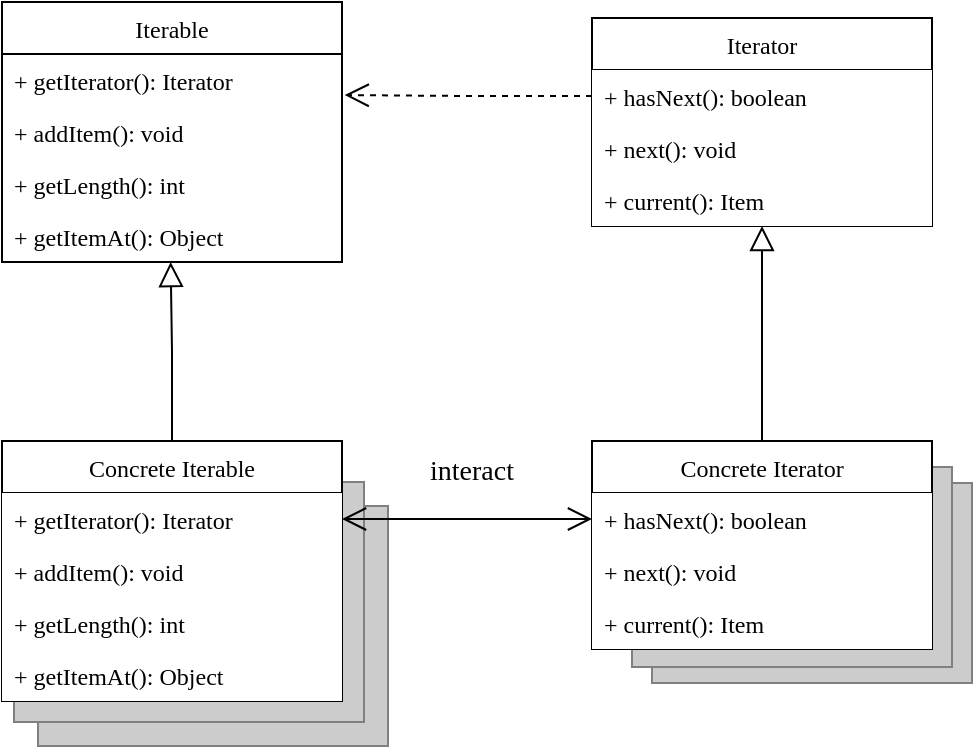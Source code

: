 <mxfile version="15.9.4" type="device"><diagram id="j0c3Ljn0r_Egi7up2mbZ" name="Page-1"><mxGraphModel dx="782" dy="436" grid="1" gridSize="10" guides="1" tooltips="1" connect="1" arrows="1" fold="1" page="1" pageScale="1" pageWidth="827" pageHeight="1169" math="0" shadow="0"><root><mxCell id="0"/><mxCell id="1" parent="0"/><mxCell id="-CvxBEBSvz9qIT2Xpkly-47" value="" style="rounded=0;whiteSpace=wrap;html=1;fontFamily=Verdana;fillColor=#CCCCCC;strokeColor=#808080;" vertex="1" parent="1"><mxGeometry x="273" y="366" width="175" height="120" as="geometry"/></mxCell><mxCell id="-CvxBEBSvz9qIT2Xpkly-25" value="" style="rounded=0;whiteSpace=wrap;html=1;fontFamily=Verdana;fillColor=#CCCCCC;strokeColor=#808080;" vertex="1" parent="1"><mxGeometry x="261" y="354" width="175" height="120" as="geometry"/></mxCell><mxCell id="-CvxBEBSvz9qIT2Xpkly-2" value="Iterable" style="swimlane;fontStyle=0;childLayout=stackLayout;horizontal=1;startSize=26;fillColor=none;horizontalStack=0;resizeParent=1;resizeParentMax=0;resizeLast=0;collapsible=1;marginBottom=0;fontFamily=Verdana;" vertex="1" parent="1"><mxGeometry x="255" y="114" width="170" height="130" as="geometry"/></mxCell><mxCell id="-CvxBEBSvz9qIT2Xpkly-3" value="+ getIterator(): Iterator" style="text;strokeColor=none;fillColor=none;align=left;verticalAlign=top;spacingLeft=4;spacingRight=4;overflow=hidden;rotatable=0;points=[[0,0.5],[1,0.5]];portConstraint=eastwest;fontFamily=Verdana;" vertex="1" parent="-CvxBEBSvz9qIT2Xpkly-2"><mxGeometry y="26" width="170" height="26" as="geometry"/></mxCell><mxCell id="-CvxBEBSvz9qIT2Xpkly-39" value="+ addItem(): void" style="text;strokeColor=none;fillColor=none;align=left;verticalAlign=top;spacingLeft=4;spacingRight=4;overflow=hidden;rotatable=0;points=[[0,0.5],[1,0.5]];portConstraint=eastwest;fontFamily=Verdana;" vertex="1" parent="-CvxBEBSvz9qIT2Xpkly-2"><mxGeometry y="52" width="170" height="26" as="geometry"/></mxCell><mxCell id="-CvxBEBSvz9qIT2Xpkly-40" value="+ getLength(): int" style="text;strokeColor=none;fillColor=none;align=left;verticalAlign=top;spacingLeft=4;spacingRight=4;overflow=hidden;rotatable=0;points=[[0,0.5],[1,0.5]];portConstraint=eastwest;fontFamily=Verdana;" vertex="1" parent="-CvxBEBSvz9qIT2Xpkly-2"><mxGeometry y="78" width="170" height="26" as="geometry"/></mxCell><mxCell id="-CvxBEBSvz9qIT2Xpkly-41" value="+ getItemAt(): Object" style="text;strokeColor=none;fillColor=none;align=left;verticalAlign=top;spacingLeft=4;spacingRight=4;overflow=hidden;rotatable=0;points=[[0,0.5],[1,0.5]];portConstraint=eastwest;fontFamily=Verdana;" vertex="1" parent="-CvxBEBSvz9qIT2Xpkly-2"><mxGeometry y="104" width="170" height="26" as="geometry"/></mxCell><mxCell id="-CvxBEBSvz9qIT2Xpkly-8" value="Iterator" style="swimlane;fontStyle=0;childLayout=stackLayout;horizontal=1;startSize=26;fillColor=default;horizontalStack=0;resizeParent=1;resizeParentMax=0;resizeLast=0;collapsible=1;marginBottom=0;fontFamily=Verdana;" vertex="1" parent="1"><mxGeometry x="550" y="122" width="170" height="104" as="geometry"/></mxCell><mxCell id="-CvxBEBSvz9qIT2Xpkly-12" value="+ hasNext(): boolean" style="text;strokeColor=none;fillColor=default;align=left;verticalAlign=top;spacingLeft=4;spacingRight=4;overflow=hidden;rotatable=0;points=[[0,0.5],[1,0.5]];portConstraint=eastwest;fontFamily=Verdana;" vertex="1" parent="-CvxBEBSvz9qIT2Xpkly-8"><mxGeometry y="26" width="170" height="26" as="geometry"/></mxCell><mxCell id="-CvxBEBSvz9qIT2Xpkly-13" value="+ next(): void" style="text;strokeColor=none;fillColor=default;align=left;verticalAlign=top;spacingLeft=4;spacingRight=4;overflow=hidden;rotatable=0;points=[[0,0.5],[1,0.5]];portConstraint=eastwest;fontFamily=Verdana;" vertex="1" parent="-CvxBEBSvz9qIT2Xpkly-8"><mxGeometry y="52" width="170" height="26" as="geometry"/></mxCell><mxCell id="-CvxBEBSvz9qIT2Xpkly-14" value="+ current(): Item" style="text;strokeColor=none;fillColor=default;align=left;verticalAlign=top;spacingLeft=4;spacingRight=4;overflow=hidden;rotatable=0;points=[[0,0.5],[1,0.5]];portConstraint=eastwest;fontFamily=Verdana;" vertex="1" parent="-CvxBEBSvz9qIT2Xpkly-8"><mxGeometry y="78" width="170" height="26" as="geometry"/></mxCell><mxCell id="-CvxBEBSvz9qIT2Xpkly-28" value="" style="group" vertex="1" connectable="0" parent="1"><mxGeometry x="550" y="333.5" width="190" height="121" as="geometry"/></mxCell><mxCell id="-CvxBEBSvz9qIT2Xpkly-24" value="" style="rounded=0;whiteSpace=wrap;html=1;fontFamily=Verdana;fillColor=#CCCCCC;strokeColor=#808080;" vertex="1" parent="-CvxBEBSvz9qIT2Xpkly-28"><mxGeometry x="30" y="21" width="160" height="100" as="geometry"/></mxCell><mxCell id="-CvxBEBSvz9qIT2Xpkly-19" value="" style="rounded=0;whiteSpace=wrap;html=1;fontFamily=Verdana;fillColor=#CCCCCC;strokeColor=#808080;" vertex="1" parent="-CvxBEBSvz9qIT2Xpkly-28"><mxGeometry x="20" y="13" width="160" height="100" as="geometry"/></mxCell><mxCell id="-CvxBEBSvz9qIT2Xpkly-15" value="Concrete Iterator" style="swimlane;fontStyle=0;childLayout=stackLayout;horizontal=1;startSize=26;horizontalStack=0;resizeParent=1;resizeParentMax=0;resizeLast=0;collapsible=1;marginBottom=0;fontFamily=Verdana;fillColor=default;" vertex="1" parent="-CvxBEBSvz9qIT2Xpkly-28"><mxGeometry width="170" height="104" as="geometry"/></mxCell><mxCell id="-CvxBEBSvz9qIT2Xpkly-16" value="+ hasNext(): boolean" style="text;align=left;verticalAlign=top;spacingLeft=4;spacingRight=4;overflow=hidden;rotatable=0;points=[[0,0.5],[1,0.5]];portConstraint=eastwest;fontFamily=Verdana;fillColor=default;" vertex="1" parent="-CvxBEBSvz9qIT2Xpkly-15"><mxGeometry y="26" width="170" height="26" as="geometry"/></mxCell><mxCell id="-CvxBEBSvz9qIT2Xpkly-17" value="+ next(): void" style="text;strokeColor=none;fillColor=default;align=left;verticalAlign=top;spacingLeft=4;spacingRight=4;overflow=hidden;rotatable=0;points=[[0,0.5],[1,0.5]];portConstraint=eastwest;fontFamily=Verdana;" vertex="1" parent="-CvxBEBSvz9qIT2Xpkly-15"><mxGeometry y="52" width="170" height="26" as="geometry"/></mxCell><mxCell id="-CvxBEBSvz9qIT2Xpkly-18" value="+ current(): Item" style="text;align=left;verticalAlign=top;spacingLeft=4;spacingRight=4;overflow=hidden;rotatable=0;points=[[0,0.5],[1,0.5]];portConstraint=eastwest;fontFamily=Verdana;fillColor=default;" vertex="1" parent="-CvxBEBSvz9qIT2Xpkly-15"><mxGeometry y="78" width="170" height="26" as="geometry"/></mxCell><mxCell id="-CvxBEBSvz9qIT2Xpkly-30" style="edgeStyle=orthogonalEdgeStyle;rounded=0;orthogonalLoop=1;jettySize=auto;html=1;fontFamily=Verdana;endArrow=block;endFill=0;endSize=10;entryX=0.5;entryY=1;entryDx=0;entryDy=0;" edge="1" parent="1" source="-CvxBEBSvz9qIT2Xpkly-15" target="-CvxBEBSvz9qIT2Xpkly-8"><mxGeometry relative="1" as="geometry"><mxPoint x="634" y="250" as="targetPoint"/><Array as="points"><mxPoint x="635" y="270"/><mxPoint x="635" y="270"/></Array></mxGeometry></mxCell><mxCell id="-CvxBEBSvz9qIT2Xpkly-38" style="edgeStyle=orthogonalEdgeStyle;rounded=0;orthogonalLoop=1;jettySize=auto;html=1;entryX=1.008;entryY=0.358;entryDx=0;entryDy=0;entryPerimeter=0;fontFamily=Verdana;startArrow=none;startFill=0;endArrow=open;endFill=0;startSize=10;endSize=10;dashed=1;" edge="1" parent="1" source="-CvxBEBSvz9qIT2Xpkly-12" target="-CvxBEBSvz9qIT2Xpkly-2"><mxGeometry relative="1" as="geometry"/></mxCell><mxCell id="-CvxBEBSvz9qIT2Xpkly-48" style="edgeStyle=orthogonalEdgeStyle;rounded=0;orthogonalLoop=1;jettySize=auto;html=1;entryX=0.496;entryY=1;entryDx=0;entryDy=0;entryPerimeter=0;fontFamily=Verdana;startArrow=none;startFill=0;endArrow=block;endFill=0;startSize=10;endSize=10;" edge="1" parent="1" source="-CvxBEBSvz9qIT2Xpkly-42" target="-CvxBEBSvz9qIT2Xpkly-41"><mxGeometry relative="1" as="geometry"/></mxCell><mxCell id="-CvxBEBSvz9qIT2Xpkly-42" value="Concrete Iterable" style="swimlane;fontStyle=0;childLayout=stackLayout;horizontal=1;startSize=26;fillColor=#FFFFFF;horizontalStack=0;resizeParent=1;resizeParentMax=0;resizeLast=0;collapsible=1;marginBottom=0;fontFamily=Verdana;" vertex="1" parent="1"><mxGeometry x="255" y="333.5" width="170" height="130" as="geometry"/></mxCell><mxCell id="-CvxBEBSvz9qIT2Xpkly-43" value="+ getIterator(): Iterator" style="text;align=left;verticalAlign=top;spacingLeft=4;spacingRight=4;overflow=hidden;rotatable=0;points=[[0,0.5],[1,0.5]];portConstraint=eastwest;fontFamily=Verdana;fillColor=default;" vertex="1" parent="-CvxBEBSvz9qIT2Xpkly-42"><mxGeometry y="26" width="170" height="26" as="geometry"/></mxCell><mxCell id="-CvxBEBSvz9qIT2Xpkly-44" value="+ addItem(): void" style="text;align=left;verticalAlign=top;spacingLeft=4;spacingRight=4;overflow=hidden;rotatable=0;points=[[0,0.5],[1,0.5]];portConstraint=eastwest;fontFamily=Verdana;fillColor=default;" vertex="1" parent="-CvxBEBSvz9qIT2Xpkly-42"><mxGeometry y="52" width="170" height="26" as="geometry"/></mxCell><mxCell id="-CvxBEBSvz9qIT2Xpkly-45" value="+ getLength(): int" style="text;align=left;verticalAlign=top;spacingLeft=4;spacingRight=4;overflow=hidden;rotatable=0;points=[[0,0.5],[1,0.5]];portConstraint=eastwest;fontFamily=Verdana;fillColor=default;" vertex="1" parent="-CvxBEBSvz9qIT2Xpkly-42"><mxGeometry y="78" width="170" height="26" as="geometry"/></mxCell><mxCell id="-CvxBEBSvz9qIT2Xpkly-46" value="+ getItemAt(): Object" style="text;align=left;verticalAlign=top;spacingLeft=4;spacingRight=4;overflow=hidden;rotatable=0;points=[[0,0.5],[1,0.5]];portConstraint=eastwest;fontFamily=Verdana;fillColor=default;" vertex="1" parent="-CvxBEBSvz9qIT2Xpkly-42"><mxGeometry y="104" width="170" height="26" as="geometry"/></mxCell><mxCell id="-CvxBEBSvz9qIT2Xpkly-49" style="edgeStyle=orthogonalEdgeStyle;rounded=0;orthogonalLoop=1;jettySize=auto;html=1;entryX=0;entryY=0.5;entryDx=0;entryDy=0;fontFamily=Verdana;startArrow=open;startFill=0;endArrow=open;endFill=0;startSize=10;endSize=10;" edge="1" parent="1" source="-CvxBEBSvz9qIT2Xpkly-43" target="-CvxBEBSvz9qIT2Xpkly-16"><mxGeometry relative="1" as="geometry"/></mxCell><mxCell id="-CvxBEBSvz9qIT2Xpkly-50" value="interact" style="text;html=1;strokeColor=none;fillColor=none;align=center;verticalAlign=middle;whiteSpace=wrap;rounded=0;fontFamily=Verdana;fontSize=14;" vertex="1" parent="1"><mxGeometry x="460" y="333.5" width="60" height="30" as="geometry"/></mxCell></root></mxGraphModel></diagram></mxfile>
